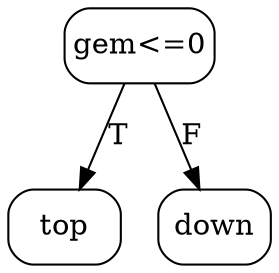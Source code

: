 // decision tree
digraph {
	1 [label=top margin="0.05,0.05" shape=box style=rounded]
	2 [label=down margin="0.05,0.05" shape=box style=rounded]
	0 [label="gem<=0" margin="0.05,0.05" shape=box style=rounded]
	0 -> 1 [label=T]
	0 -> 2 [label=F]
}
